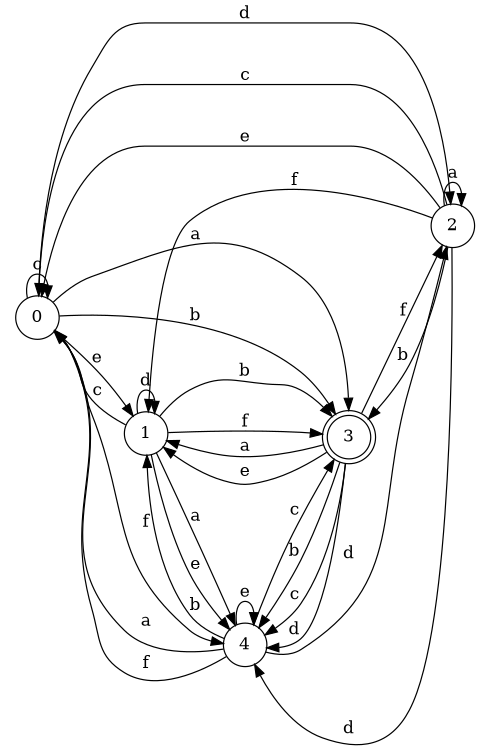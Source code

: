digraph n4_4 {
__start0 [label="" shape="none"];

rankdir=LR;
size="8,5";

s0 [style="filled", color="black", fillcolor="white" shape="circle", label="0"];
s1 [style="filled", color="black", fillcolor="white" shape="circle", label="1"];
s2 [style="filled", color="black", fillcolor="white" shape="circle", label="2"];
s3 [style="rounded,filled", color="black", fillcolor="white" shape="doublecircle", label="3"];
s4 [style="filled", color="black", fillcolor="white" shape="circle", label="4"];
s0 -> s3 [label="a"];
s0 -> s3 [label="b"];
s0 -> s0 [label="c"];
s0 -> s2 [label="d"];
s0 -> s1 [label="e"];
s0 -> s4 [label="f"];
s1 -> s4 [label="a"];
s1 -> s3 [label="b"];
s1 -> s0 [label="c"];
s1 -> s1 [label="d"];
s1 -> s4 [label="e"];
s1 -> s3 [label="f"];
s2 -> s2 [label="a"];
s2 -> s3 [label="b"];
s2 -> s0 [label="c"];
s2 -> s4 [label="d"];
s2 -> s0 [label="e"];
s2 -> s1 [label="f"];
s3 -> s1 [label="a"];
s3 -> s4 [label="b"];
s3 -> s4 [label="c"];
s3 -> s4 [label="d"];
s3 -> s1 [label="e"];
s3 -> s2 [label="f"];
s4 -> s0 [label="a"];
s4 -> s1 [label="b"];
s4 -> s3 [label="c"];
s4 -> s2 [label="d"];
s4 -> s4 [label="e"];
s4 -> s0 [label="f"];

}